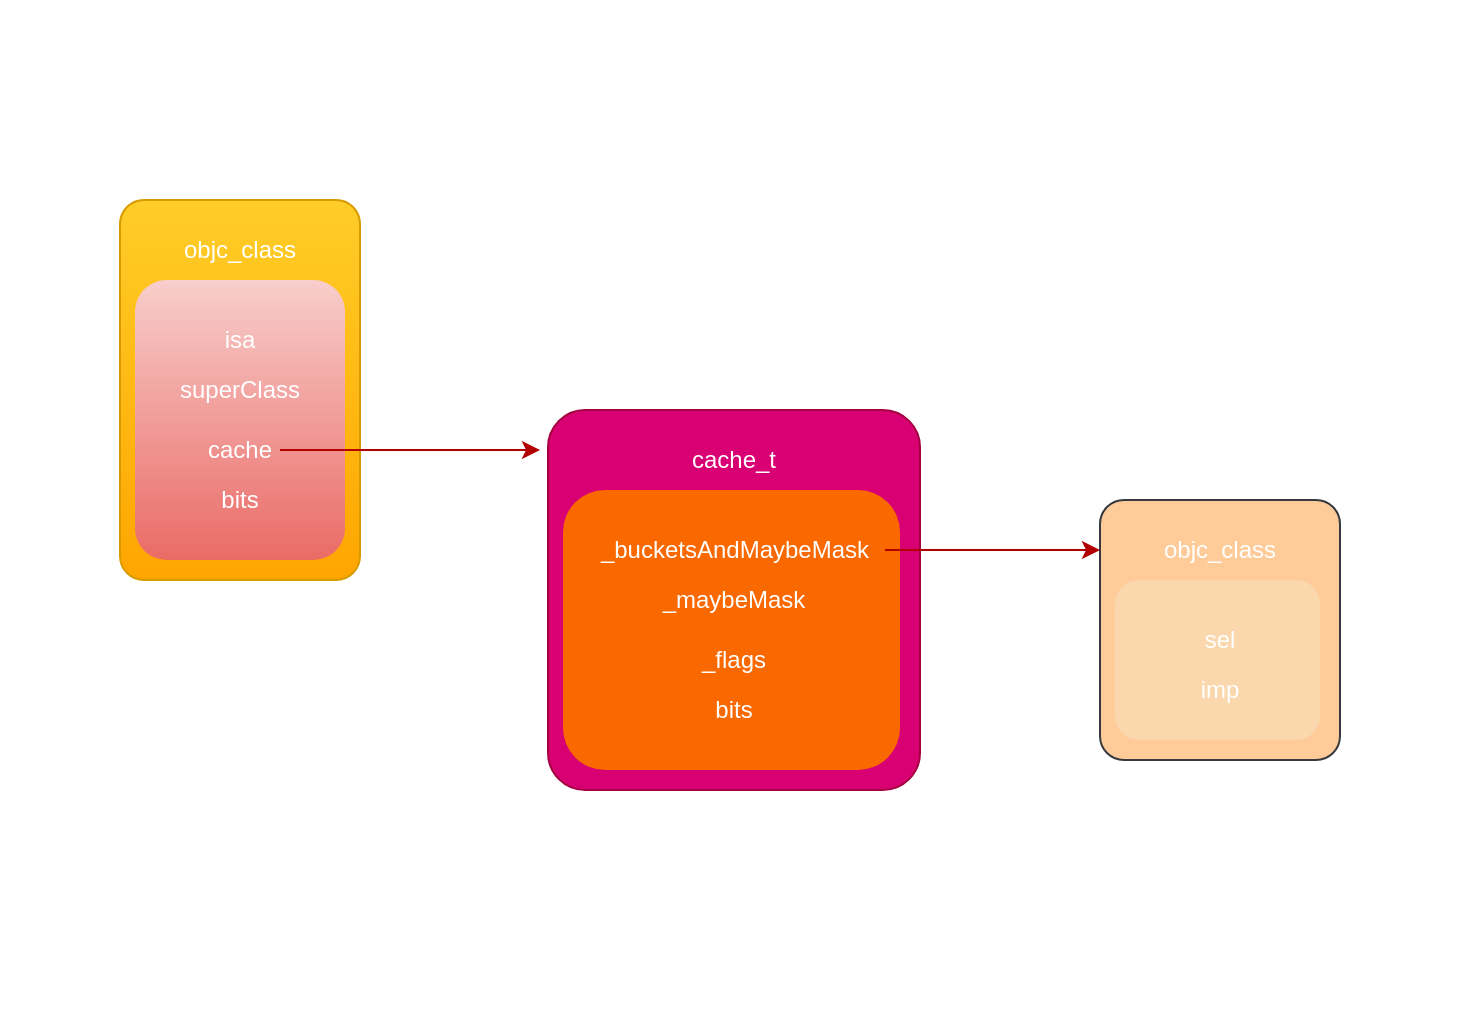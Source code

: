 <mxfile version="16.4.7" type="github">
  <diagram id="GWe7Bkh_3yiA04J57Kds" name="Page-1">
    <mxGraphModel dx="2019" dy="1156" grid="1" gridSize="10" guides="1" tooltips="1" connect="1" arrows="1" fold="1" page="1" pageScale="1" pageWidth="827" pageHeight="1169" math="0" shadow="0">
      <root>
        <mxCell id="0" />
        <mxCell id="1" parent="0" />
        <mxCell id="cwMvu9VMHTUKVl1rPx6v-28" value="" style="rounded=0;whiteSpace=wrap;html=1;fontColor=#ffffff;fillColor=default;strokeColor=none;" vertex="1" parent="1">
          <mxGeometry x="20" y="110" width="740" height="510" as="geometry" />
        </mxCell>
        <mxCell id="cwMvu9VMHTUKVl1rPx6v-1" value="" style="rounded=1;whiteSpace=wrap;html=1;fillColor=#ffcd28;strokeColor=#d79b00;gradientColor=#ffa500;arcSize=10;" vertex="1" parent="1">
          <mxGeometry x="80" y="210" width="120" height="190" as="geometry" />
        </mxCell>
        <mxCell id="cwMvu9VMHTUKVl1rPx6v-2" value="&lt;font color=&quot;#ffffff&quot;&gt;objc_class&lt;/font&gt;" style="text;html=1;align=center;verticalAlign=middle;whiteSpace=wrap;rounded=0;" vertex="1" parent="1">
          <mxGeometry x="110" y="220" width="60" height="30" as="geometry" />
        </mxCell>
        <mxCell id="cwMvu9VMHTUKVl1rPx6v-3" value="" style="rounded=1;whiteSpace=wrap;html=1;fillColor=#f8cecc;strokeColor=none;gradientColor=#ea6b66;" vertex="1" parent="1">
          <mxGeometry x="87.5" y="250" width="105" height="140" as="geometry" />
        </mxCell>
        <mxCell id="cwMvu9VMHTUKVl1rPx6v-4" value="&lt;font color=&quot;#ffffff&quot;&gt;isa&lt;/font&gt;" style="text;html=1;strokeColor=none;fillColor=none;align=center;verticalAlign=middle;whiteSpace=wrap;rounded=0;" vertex="1" parent="1">
          <mxGeometry x="110" y="270" width="60" height="20" as="geometry" />
        </mxCell>
        <mxCell id="cwMvu9VMHTUKVl1rPx6v-5" value="&lt;font color=&quot;#ffffff&quot;&gt;superClass&lt;/font&gt;" style="text;html=1;strokeColor=none;fillColor=none;align=center;verticalAlign=middle;whiteSpace=wrap;rounded=0;" vertex="1" parent="1">
          <mxGeometry x="110" y="295" width="60" height="20" as="geometry" />
        </mxCell>
        <mxCell id="cwMvu9VMHTUKVl1rPx6v-6" value="&lt;font color=&quot;#ffffff&quot;&gt;cache&lt;/font&gt;" style="text;html=1;strokeColor=none;fillColor=none;align=center;verticalAlign=middle;whiteSpace=wrap;rounded=0;" vertex="1" parent="1">
          <mxGeometry x="110" y="330" width="60" height="10" as="geometry" />
        </mxCell>
        <mxCell id="cwMvu9VMHTUKVl1rPx6v-7" value="&lt;font color=&quot;#ffffff&quot;&gt;bits&lt;/font&gt;" style="text;html=1;strokeColor=none;fillColor=none;align=center;verticalAlign=middle;whiteSpace=wrap;rounded=0;" vertex="1" parent="1">
          <mxGeometry x="110" y="350" width="60" height="20" as="geometry" />
        </mxCell>
        <mxCell id="cwMvu9VMHTUKVl1rPx6v-9" value="" style="rounded=1;whiteSpace=wrap;html=1;fillColor=#d80073;strokeColor=#A50040;arcSize=10;fontColor=#ffffff;" vertex="1" parent="1">
          <mxGeometry x="294" y="315" width="186" height="190" as="geometry" />
        </mxCell>
        <mxCell id="cwMvu9VMHTUKVl1rPx6v-17" value="" style="edgeStyle=orthogonalEdgeStyle;rounded=0;orthogonalLoop=1;jettySize=auto;html=1;fontColor=#ffffff;" edge="1" parent="1" source="cwMvu9VMHTUKVl1rPx6v-10" target="cwMvu9VMHTUKVl1rPx6v-11">
          <mxGeometry relative="1" as="geometry" />
        </mxCell>
        <mxCell id="cwMvu9VMHTUKVl1rPx6v-10" value="&lt;font color=&quot;#ffffff&quot;&gt;cache_t&lt;/font&gt;" style="text;html=1;align=center;verticalAlign=middle;whiteSpace=wrap;rounded=0;" vertex="1" parent="1">
          <mxGeometry x="357" y="325" width="60" height="30" as="geometry" />
        </mxCell>
        <mxCell id="cwMvu9VMHTUKVl1rPx6v-11" value="" style="rounded=1;whiteSpace=wrap;html=1;fillColor=#fa6800;strokeColor=none;fontColor=#000000;" vertex="1" parent="1">
          <mxGeometry x="301.5" y="355" width="168.5" height="140" as="geometry" />
        </mxCell>
        <mxCell id="cwMvu9VMHTUKVl1rPx6v-12" value="&lt;font color=&quot;#ffffff&quot;&gt;_bucketsAndMaybeMask&lt;/font&gt;" style="text;html=1;strokeColor=none;fillColor=none;align=center;verticalAlign=middle;whiteSpace=wrap;rounded=0;" vertex="1" parent="1">
          <mxGeometry x="311.5" y="375" width="151" height="20" as="geometry" />
        </mxCell>
        <mxCell id="cwMvu9VMHTUKVl1rPx6v-13" value="&lt;font color=&quot;#ffffff&quot;&gt;_maybeMask&lt;/font&gt;" style="text;html=1;strokeColor=none;fillColor=none;align=center;verticalAlign=middle;whiteSpace=wrap;rounded=0;" vertex="1" parent="1">
          <mxGeometry x="357" y="400" width="60" height="20" as="geometry" />
        </mxCell>
        <mxCell id="cwMvu9VMHTUKVl1rPx6v-14" value="&lt;font color=&quot;#ffffff&quot;&gt;_flags&lt;/font&gt;" style="text;html=1;strokeColor=none;fillColor=none;align=center;verticalAlign=middle;whiteSpace=wrap;rounded=0;" vertex="1" parent="1">
          <mxGeometry x="357" y="435" width="60" height="10" as="geometry" />
        </mxCell>
        <mxCell id="cwMvu9VMHTUKVl1rPx6v-15" value="&lt;font color=&quot;#ffffff&quot;&gt;bits&lt;/font&gt;" style="text;html=1;strokeColor=none;fillColor=none;align=center;verticalAlign=middle;whiteSpace=wrap;rounded=0;" vertex="1" parent="1">
          <mxGeometry x="357" y="455" width="60" height="20" as="geometry" />
        </mxCell>
        <mxCell id="cwMvu9VMHTUKVl1rPx6v-18" value="" style="rounded=1;whiteSpace=wrap;html=1;fillColor=#ffcc99;strokeColor=#36393d;arcSize=10;" vertex="1" parent="1">
          <mxGeometry x="570" y="360" width="120" height="130" as="geometry" />
        </mxCell>
        <mxCell id="cwMvu9VMHTUKVl1rPx6v-19" value="&lt;font color=&quot;#ffffff&quot;&gt;objc_class&lt;/font&gt;" style="text;html=1;align=center;verticalAlign=middle;whiteSpace=wrap;rounded=0;" vertex="1" parent="1">
          <mxGeometry x="600" y="370" width="60" height="30" as="geometry" />
        </mxCell>
        <mxCell id="cwMvu9VMHTUKVl1rPx6v-20" value="" style="rounded=1;whiteSpace=wrap;html=1;fillColor=#fad7ac;strokeColor=none;" vertex="1" parent="1">
          <mxGeometry x="577.5" y="400" width="102.5" height="80" as="geometry" />
        </mxCell>
        <mxCell id="cwMvu9VMHTUKVl1rPx6v-21" value="&lt;font color=&quot;#ffffff&quot;&gt;sel&lt;/font&gt;" style="text;html=1;strokeColor=none;fillColor=none;align=center;verticalAlign=middle;whiteSpace=wrap;rounded=0;" vertex="1" parent="1">
          <mxGeometry x="600" y="420" width="60" height="20" as="geometry" />
        </mxCell>
        <mxCell id="cwMvu9VMHTUKVl1rPx6v-22" value="&lt;font color=&quot;#ffffff&quot;&gt;imp&lt;/font&gt;" style="text;html=1;strokeColor=none;fillColor=none;align=center;verticalAlign=middle;whiteSpace=wrap;rounded=0;" vertex="1" parent="1">
          <mxGeometry x="600" y="445" width="60" height="20" as="geometry" />
        </mxCell>
        <mxCell id="cwMvu9VMHTUKVl1rPx6v-26" value="" style="endArrow=classic;html=1;rounded=0;fontColor=#ffffff;fillColor=#e51400;strokeColor=#B20000;" edge="1" parent="1">
          <mxGeometry width="50" height="50" relative="1" as="geometry">
            <mxPoint x="160" y="335" as="sourcePoint" />
            <mxPoint x="290" y="335" as="targetPoint" />
          </mxGeometry>
        </mxCell>
        <mxCell id="cwMvu9VMHTUKVl1rPx6v-27" value="" style="endArrow=classic;html=1;rounded=0;fontColor=#ffffff;fillColor=#e51400;strokeColor=#B20000;" edge="1" parent="1" source="cwMvu9VMHTUKVl1rPx6v-12">
          <mxGeometry width="50" height="50" relative="1" as="geometry">
            <mxPoint x="470" y="388" as="sourcePoint" />
            <mxPoint x="570" y="385" as="targetPoint" />
          </mxGeometry>
        </mxCell>
      </root>
    </mxGraphModel>
  </diagram>
</mxfile>
